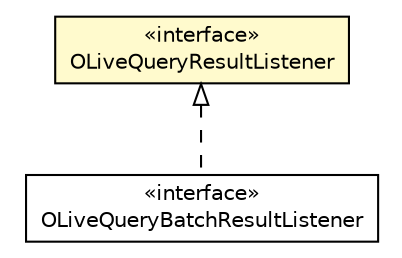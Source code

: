 #!/usr/local/bin/dot
#
# Class diagram 
# Generated by UMLGraph version R5_6-24-gf6e263 (http://www.umlgraph.org/)
#

digraph G {
	edge [fontname="Helvetica",fontsize=10,labelfontname="Helvetica",labelfontsize=10];
	node [fontname="Helvetica",fontsize=10,shape=plaintext];
	nodesep=0.25;
	ranksep=0.5;
	// com.orientechnologies.orient.core.db.OLiveQueryResultListener
	c4227247 [label=<<table title="com.orientechnologies.orient.core.db.OLiveQueryResultListener" border="0" cellborder="1" cellspacing="0" cellpadding="2" port="p" bgcolor="lemonChiffon" href="./OLiveQueryResultListener.html">
		<tr><td><table border="0" cellspacing="0" cellpadding="1">
<tr><td align="center" balign="center"> &#171;interface&#187; </td></tr>
<tr><td align="center" balign="center"> OLiveQueryResultListener </td></tr>
		</table></td></tr>
		</table>>, URL="./OLiveQueryResultListener.html", fontname="Helvetica", fontcolor="black", fontsize=10.0];
	// com.orientechnologies.orient.core.db.OLiveQueryBatchResultListener
	c4227258 [label=<<table title="com.orientechnologies.orient.core.db.OLiveQueryBatchResultListener" border="0" cellborder="1" cellspacing="0" cellpadding="2" port="p" href="./OLiveQueryBatchResultListener.html">
		<tr><td><table border="0" cellspacing="0" cellpadding="1">
<tr><td align="center" balign="center"> &#171;interface&#187; </td></tr>
<tr><td align="center" balign="center"> OLiveQueryBatchResultListener </td></tr>
		</table></td></tr>
		</table>>, URL="./OLiveQueryBatchResultListener.html", fontname="Helvetica", fontcolor="black", fontsize=10.0];
	//com.orientechnologies.orient.core.db.OLiveQueryBatchResultListener implements com.orientechnologies.orient.core.db.OLiveQueryResultListener
	c4227247:p -> c4227258:p [dir=back,arrowtail=empty,style=dashed];
}

